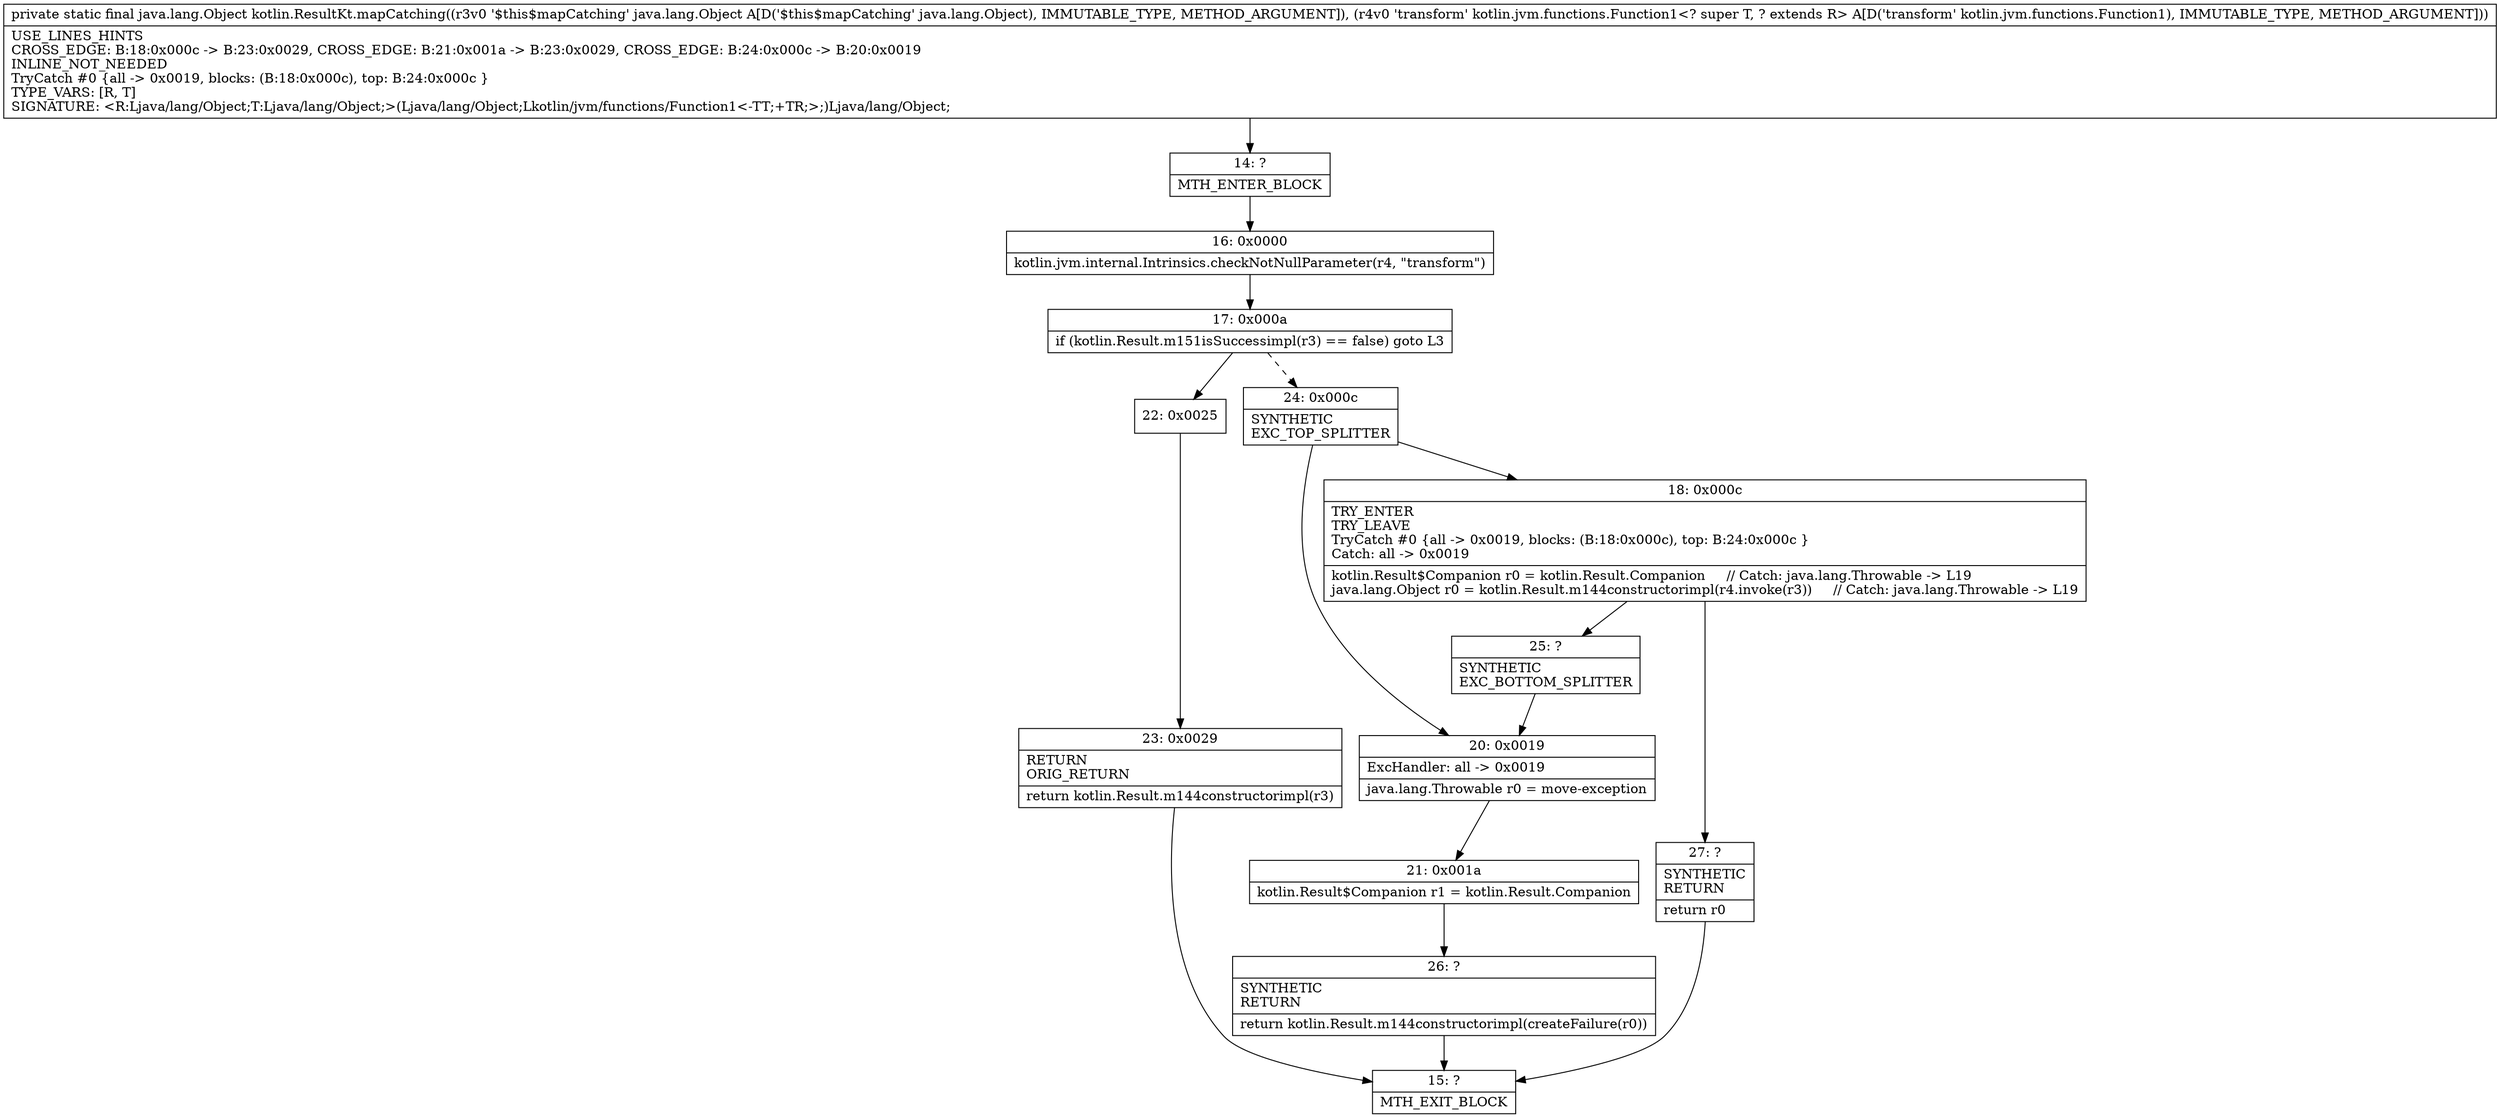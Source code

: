 digraph "CFG forkotlin.ResultKt.mapCatching(Ljava\/lang\/Object;Lkotlin\/jvm\/functions\/Function1;)Ljava\/lang\/Object;" {
Node_14 [shape=record,label="{14\:\ ?|MTH_ENTER_BLOCK\l}"];
Node_16 [shape=record,label="{16\:\ 0x0000|kotlin.jvm.internal.Intrinsics.checkNotNullParameter(r4, \"transform\")\l}"];
Node_17 [shape=record,label="{17\:\ 0x000a|if (kotlin.Result.m151isSuccessimpl(r3) == false) goto L3\l}"];
Node_22 [shape=record,label="{22\:\ 0x0025}"];
Node_23 [shape=record,label="{23\:\ 0x0029|RETURN\lORIG_RETURN\l|return kotlin.Result.m144constructorimpl(r3)\l}"];
Node_15 [shape=record,label="{15\:\ ?|MTH_EXIT_BLOCK\l}"];
Node_24 [shape=record,label="{24\:\ 0x000c|SYNTHETIC\lEXC_TOP_SPLITTER\l}"];
Node_18 [shape=record,label="{18\:\ 0x000c|TRY_ENTER\lTRY_LEAVE\lTryCatch #0 \{all \-\> 0x0019, blocks: (B:18:0x000c), top: B:24:0x000c \}\lCatch: all \-\> 0x0019\l|kotlin.Result$Companion r0 = kotlin.Result.Companion     \/\/ Catch: java.lang.Throwable \-\> L19\ljava.lang.Object r0 = kotlin.Result.m144constructorimpl(r4.invoke(r3))     \/\/ Catch: java.lang.Throwable \-\> L19\l}"];
Node_25 [shape=record,label="{25\:\ ?|SYNTHETIC\lEXC_BOTTOM_SPLITTER\l}"];
Node_27 [shape=record,label="{27\:\ ?|SYNTHETIC\lRETURN\l|return r0\l}"];
Node_20 [shape=record,label="{20\:\ 0x0019|ExcHandler: all \-\> 0x0019\l|java.lang.Throwable r0 = move\-exception\l}"];
Node_21 [shape=record,label="{21\:\ 0x001a|kotlin.Result$Companion r1 = kotlin.Result.Companion\l}"];
Node_26 [shape=record,label="{26\:\ ?|SYNTHETIC\lRETURN\l|return kotlin.Result.m144constructorimpl(createFailure(r0))\l}"];
MethodNode[shape=record,label="{private static final java.lang.Object kotlin.ResultKt.mapCatching((r3v0 '$this$mapCatching' java.lang.Object A[D('$this$mapCatching' java.lang.Object), IMMUTABLE_TYPE, METHOD_ARGUMENT]), (r4v0 'transform' kotlin.jvm.functions.Function1\<? super T, ? extends R\> A[D('transform' kotlin.jvm.functions.Function1), IMMUTABLE_TYPE, METHOD_ARGUMENT]))  | USE_LINES_HINTS\lCROSS_EDGE: B:18:0x000c \-\> B:23:0x0029, CROSS_EDGE: B:21:0x001a \-\> B:23:0x0029, CROSS_EDGE: B:24:0x000c \-\> B:20:0x0019\lINLINE_NOT_NEEDED\lTryCatch #0 \{all \-\> 0x0019, blocks: (B:18:0x000c), top: B:24:0x000c \}\lTYPE_VARS: [R, T]\lSIGNATURE: \<R:Ljava\/lang\/Object;T:Ljava\/lang\/Object;\>(Ljava\/lang\/Object;Lkotlin\/jvm\/functions\/Function1\<\-TT;+TR;\>;)Ljava\/lang\/Object;\l}"];
MethodNode -> Node_14;Node_14 -> Node_16;
Node_16 -> Node_17;
Node_17 -> Node_22;
Node_17 -> Node_24[style=dashed];
Node_22 -> Node_23;
Node_23 -> Node_15;
Node_24 -> Node_18;
Node_24 -> Node_20;
Node_18 -> Node_25;
Node_18 -> Node_27;
Node_25 -> Node_20;
Node_27 -> Node_15;
Node_20 -> Node_21;
Node_21 -> Node_26;
Node_26 -> Node_15;
}

